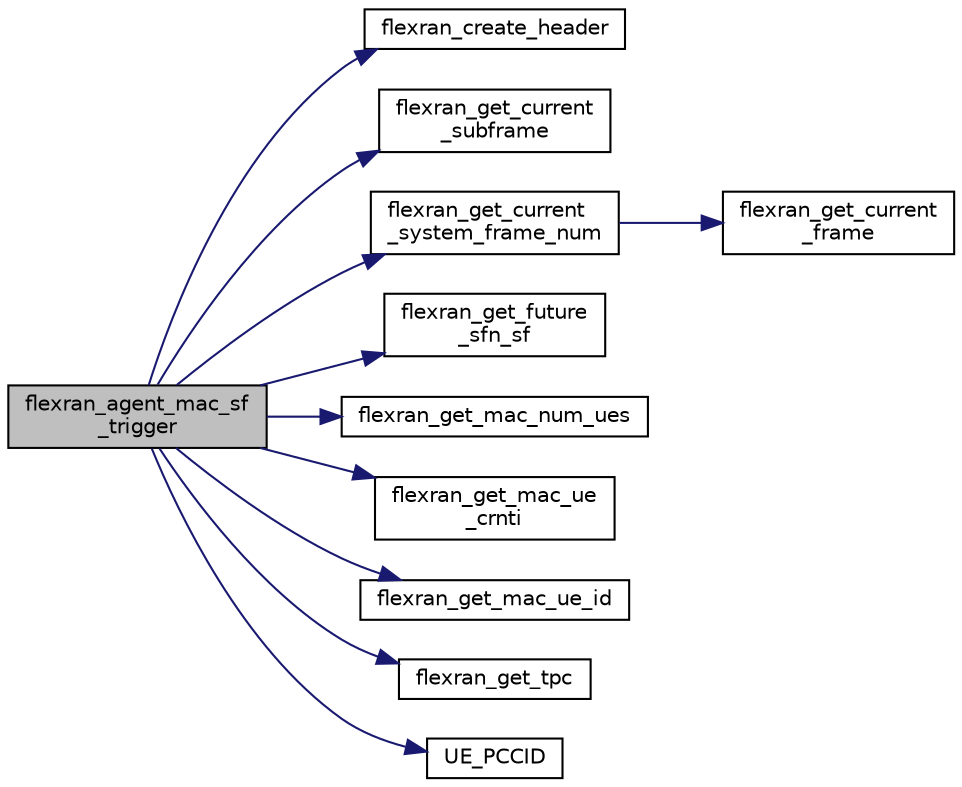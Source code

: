 digraph "flexran_agent_mac_sf_trigger"
{
 // LATEX_PDF_SIZE
  edge [fontname="Helvetica",fontsize="10",labelfontname="Helvetica",labelfontsize="10"];
  node [fontname="Helvetica",fontsize="10",shape=record];
  rankdir="LR";
  Node1 [label="flexran_agent_mac_sf\l_trigger",height=0.2,width=0.4,color="black", fillcolor="grey75", style="filled", fontcolor="black",tooltip=" "];
  Node1 -> Node2 [color="midnightblue",fontsize="10",style="solid",fontname="Helvetica"];
  Node2 [label="flexran_create_header",height=0.2,width=0.4,color="black", fillcolor="white", style="filled",URL="$flexran__agent__common_8c.html#ab40476ddd945b7e41ec31201bf210e99",tooltip=" "];
  Node1 -> Node3 [color="midnightblue",fontsize="10",style="solid",fontname="Helvetica"];
  Node3 [label="flexran_get_current\l_subframe",height=0.2,width=0.4,color="black", fillcolor="white", style="filled",URL="$flexran__agent__ran__api_8c.html#aacd3e06a6e9aac3404088e011308ba25",tooltip=" "];
  Node1 -> Node4 [color="midnightblue",fontsize="10",style="solid",fontname="Helvetica"];
  Node4 [label="flexran_get_current\l_system_frame_num",height=0.2,width=0.4,color="black", fillcolor="white", style="filled",URL="$flexran__agent__ran__api_8c.html#a2b920c885f1e9c5d837a51483a660dd1",tooltip=" "];
  Node4 -> Node5 [color="midnightblue",fontsize="10",style="solid",fontname="Helvetica"];
  Node5 [label="flexran_get_current\l_frame",height=0.2,width=0.4,color="black", fillcolor="white", style="filled",URL="$flexran__agent__ran__api_8c.html#a2ed851f8a4a9558dff5699b1719e7c3d",tooltip=" "];
  Node1 -> Node6 [color="midnightblue",fontsize="10",style="solid",fontname="Helvetica"];
  Node6 [label="flexran_get_future\l_sfn_sf",height=0.2,width=0.4,color="black", fillcolor="white", style="filled",URL="$flexran__agent__ran__api_8c.html#a8f24c52d2b1904bba8af4d9547ea1117",tooltip=" "];
  Node1 -> Node7 [color="midnightblue",fontsize="10",style="solid",fontname="Helvetica"];
  Node7 [label="flexran_get_mac_num_ues",height=0.2,width=0.4,color="black", fillcolor="white", style="filled",URL="$flexran__agent__ran__api_8c.html#a0c7accb4eaa5cc84a8bfe042cb1dde8b",tooltip=" "];
  Node1 -> Node8 [color="midnightblue",fontsize="10",style="solid",fontname="Helvetica"];
  Node8 [label="flexran_get_mac_ue\l_crnti",height=0.2,width=0.4,color="black", fillcolor="white", style="filled",URL="$flexran__agent__ran__api_8c.html#aeabe4485a5e0fc1b1f5915b8dd227af0",tooltip=" "];
  Node1 -> Node9 [color="midnightblue",fontsize="10",style="solid",fontname="Helvetica"];
  Node9 [label="flexran_get_mac_ue_id",height=0.2,width=0.4,color="black", fillcolor="white", style="filled",URL="$flexran__agent__ran__api_8c.html#a94e5250ce7c6cb5b6b6380c758efcd97",tooltip=" "];
  Node1 -> Node10 [color="midnightblue",fontsize="10",style="solid",fontname="Helvetica"];
  Node10 [label="flexran_get_tpc",height=0.2,width=0.4,color="black", fillcolor="white", style="filled",URL="$flexran__agent__ran__api_8c.html#aed1c8d6dbb2b2f6ccf83c10b90853c7a",tooltip=" "];
  Node1 -> Node11 [color="midnightblue",fontsize="10",style="solid",fontname="Helvetica"];
  Node11 [label="UE_PCCID",height=0.2,width=0.4,color="black", fillcolor="white", style="filled",URL="$group____mac.html#ga63d612e6b94450ff40406b999ab25448",tooltip=" "];
}
